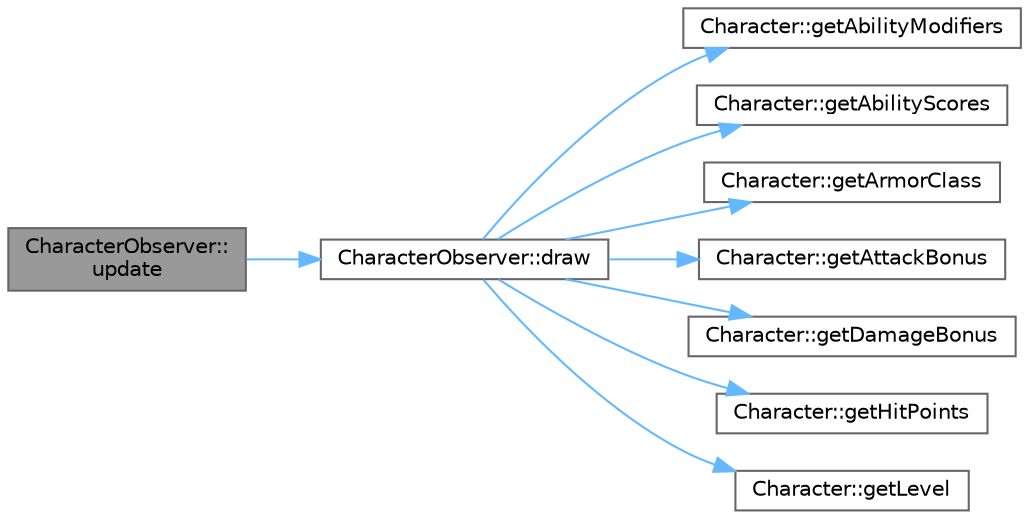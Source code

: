digraph "CharacterObserver::update"
{
 // LATEX_PDF_SIZE
  bgcolor="transparent";
  edge [fontname=Helvetica,fontsize=10,labelfontname=Helvetica,labelfontsize=10];
  node [fontname=Helvetica,fontsize=10,shape=box,height=0.2,width=0.4];
  rankdir="LR";
  Node1 [id="Node000001",label="CharacterObserver::\lupdate",height=0.2,width=0.4,color="gray40", fillcolor="grey60", style="filled", fontcolor="black",tooltip=" "];
  Node1 -> Node2 [id="edge1_Node000001_Node000002",color="steelblue1",style="solid",tooltip=" "];
  Node2 [id="Node000002",label="CharacterObserver::draw",height=0.2,width=0.4,color="grey40", fillcolor="white", style="filled",URL="$class_character_observer.html#a7dbed4f59c198d3ac505a05831c97e21",tooltip=" "];
  Node2 -> Node3 [id="edge2_Node000002_Node000003",color="steelblue1",style="solid",tooltip=" "];
  Node3 [id="Node000003",label="Character::getAbilityModifiers",height=0.2,width=0.4,color="grey40", fillcolor="white", style="filled",URL="$class_character.html#a55be82a4cb649782e8aa7d25a51d7ee3",tooltip=" "];
  Node2 -> Node4 [id="edge3_Node000002_Node000004",color="steelblue1",style="solid",tooltip=" "];
  Node4 [id="Node000004",label="Character::getAbilityScores",height=0.2,width=0.4,color="grey40", fillcolor="white", style="filled",URL="$class_character.html#a07d5a321657a818aff46fbd160749fdd",tooltip=" "];
  Node2 -> Node5 [id="edge4_Node000002_Node000005",color="steelblue1",style="solid",tooltip=" "];
  Node5 [id="Node000005",label="Character::getArmorClass",height=0.2,width=0.4,color="grey40", fillcolor="white", style="filled",URL="$class_character.html#a6674dec79e4677370162aeb5674084bf",tooltip=" "];
  Node2 -> Node6 [id="edge5_Node000002_Node000006",color="steelblue1",style="solid",tooltip=" "];
  Node6 [id="Node000006",label="Character::getAttackBonus",height=0.2,width=0.4,color="grey40", fillcolor="white", style="filled",URL="$class_character.html#a5d31d79ef0bc5d92cf61076a33a67858",tooltip=" "];
  Node2 -> Node7 [id="edge6_Node000002_Node000007",color="steelblue1",style="solid",tooltip=" "];
  Node7 [id="Node000007",label="Character::getDamageBonus",height=0.2,width=0.4,color="grey40", fillcolor="white", style="filled",URL="$class_character.html#af644db086012065530259e6ba7da2f65",tooltip=" "];
  Node2 -> Node8 [id="edge7_Node000002_Node000008",color="steelblue1",style="solid",tooltip=" "];
  Node8 [id="Node000008",label="Character::getHitPoints",height=0.2,width=0.4,color="grey40", fillcolor="white", style="filled",URL="$class_character.html#ae8cdb23b41026ef3788e19993b1ea469",tooltip=" "];
  Node2 -> Node9 [id="edge8_Node000002_Node000009",color="steelblue1",style="solid",tooltip=" "];
  Node9 [id="Node000009",label="Character::getLevel",height=0.2,width=0.4,color="grey40", fillcolor="white", style="filled",URL="$class_character.html#a06713215a5850ec92194a1a711fb8cd7",tooltip=" "];
}
